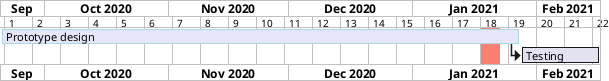 {
  "sha1": "cm75bwkp5m4jt3btfk5okzj3rr9w8jp",
  "insertion": {
    "when": "2024-11-19T12:22:17.329Z",
    "url": "https://github.com/plantuml/plantuml/issues/525",
    "user": "plantuml@gmail.com"
  }
}
@startgantt
printscale weekly with week numbering from 1
Project starts the 20th of september 2020
[Prototype design] as [TASK1] requires 130 days
[TASK1] is colored in Lavender/LightBlue
[Testing] requires  20 days
[TASK1]->[Testing]

2021-01-18 to 2021-01-22 are named [End's committee]
2021-01-18 to 2021-01-22 are colored in salmon 
@endgantt
